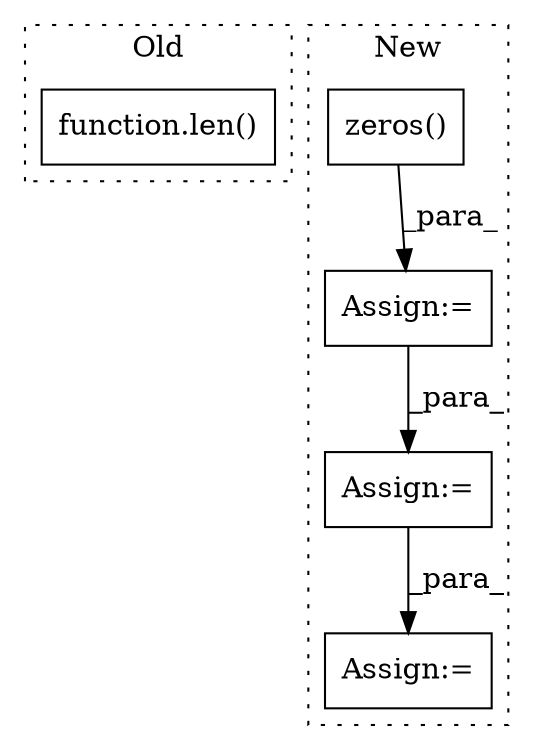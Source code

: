 digraph G {
subgraph cluster0 {
1 [label="function.len()" a="75" s="78515,78531" l="4,1" shape="box"];
label = "Old";
style="dotted";
}
subgraph cluster1 {
2 [label="zeros()" a="75" s="82252,82283" l="12,1" shape="box"];
3 [label="Assign:=" a="68" s="82249" l="3" shape="box"];
4 [label="Assign:=" a="68" s="82653" l="3" shape="box"];
5 [label="Assign:=" a="68" s="82559" l="3" shape="box"];
label = "New";
style="dotted";
}
2 -> 3 [label="_para_"];
3 -> 5 [label="_para_"];
5 -> 4 [label="_para_"];
}